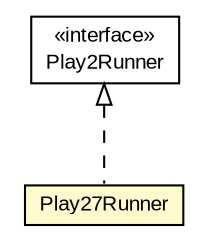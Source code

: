 #!/usr/local/bin/dot
#
# Class diagram 
# Generated by UMLGraph version R5_6-24-gf6e263 (http://www.umlgraph.org/)
#

digraph G {
	edge [fontname="arial",fontsize=10,labelfontname="arial",labelfontsize=10];
	node [fontname="arial",fontsize=10,shape=plaintext];
	nodesep=0.25;
	ranksep=0.5;
	// com.google.code.play2.provider.play27.Play27Runner
	c396 [label=<<table title="com.google.code.play2.provider.play27.Play27Runner" border="0" cellborder="1" cellspacing="0" cellpadding="2" port="p" bgcolor="lemonChiffon" href="./Play27Runner.html">
		<tr><td><table border="0" cellspacing="0" cellpadding="1">
<tr><td align="center" balign="center"> Play27Runner </td></tr>
		</table></td></tr>
		</table>>, URL="./Play27Runner.html", fontname="arial", fontcolor="black", fontsize=10.0];
	//com.google.code.play2.provider.play27.Play27Runner implements com.google.code.play2.provider.api.Play2Runner
	c416:p -> c396:p [dir=back,arrowtail=empty,style=dashed];
	// com.google.code.play2.provider.api.Play2Runner
	c416 [label=<<table title="com.google.code.play2.provider.api.Play2Runner" border="0" cellborder="1" cellspacing="0" cellpadding="2" port="p" href="http://java.sun.com/j2se/1.4.2/docs/api/com/google/code/play2/provider/api/Play2Runner.html">
		<tr><td><table border="0" cellspacing="0" cellpadding="1">
<tr><td align="center" balign="center"> &#171;interface&#187; </td></tr>
<tr><td align="center" balign="center"> Play2Runner </td></tr>
		</table></td></tr>
		</table>>, URL="http://java.sun.com/j2se/1.4.2/docs/api/com/google/code/play2/provider/api/Play2Runner.html", fontname="arial", fontcolor="black", fontsize=10.0];
}


